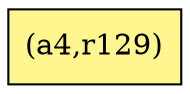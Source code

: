 digraph G {
rankdir=BT;ranksep="2.0";
"(a4,r129)" [shape=record,fillcolor=khaki1,style=filled,label="{(a4,r129)}"];
}